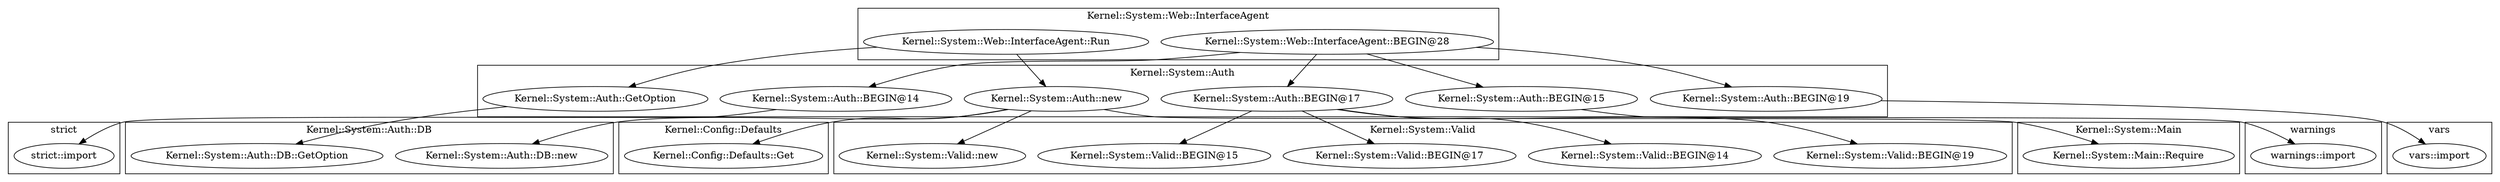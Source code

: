 digraph {
graph [overlap=false]
subgraph cluster_Kernel_System_Auth {
	label="Kernel::System::Auth";
	"Kernel::System::Auth::BEGIN@14";
	"Kernel::System::Auth::new";
	"Kernel::System::Auth::BEGIN@15";
	"Kernel::System::Auth::BEGIN@19";
	"Kernel::System::Auth::BEGIN@17";
	"Kernel::System::Auth::GetOption";
}
subgraph cluster_warnings {
	label="warnings";
	"warnings::import";
}
subgraph cluster_vars {
	label="vars";
	"vars::import";
}
subgraph cluster_strict {
	label="strict";
	"strict::import";
}
subgraph cluster_Kernel_System_Auth_DB {
	label="Kernel::System::Auth::DB";
	"Kernel::System::Auth::DB::GetOption";
	"Kernel::System::Auth::DB::new";
}
subgraph cluster_Kernel_Config_Defaults {
	label="Kernel::Config::Defaults";
	"Kernel::Config::Defaults::Get";
}
subgraph cluster_Kernel_System_Valid {
	label="Kernel::System::Valid";
	"Kernel::System::Valid::new";
	"Kernel::System::Valid::BEGIN@15";
	"Kernel::System::Valid::BEGIN@19";
	"Kernel::System::Valid::BEGIN@14";
	"Kernel::System::Valid::BEGIN@17";
}
subgraph cluster_Kernel_System_Web_InterfaceAgent {
	label="Kernel::System::Web::InterfaceAgent";
	"Kernel::System::Web::InterfaceAgent::Run";
	"Kernel::System::Web::InterfaceAgent::BEGIN@28";
}
subgraph cluster_Kernel_System_Main {
	label="Kernel::System::Main";
	"Kernel::System::Main::Require";
}
"Kernel::System::Auth::GetOption" -> "Kernel::System::Auth::DB::GetOption";
"Kernel::System::Web::InterfaceAgent::BEGIN@28" -> "Kernel::System::Auth::BEGIN@19";
"Kernel::System::Auth::new" -> "Kernel::Config::Defaults::Get";
"Kernel::System::Auth::new" -> "Kernel::System::Auth::DB::new";
"Kernel::System::Auth::new" -> "Kernel::System::Valid::new";
"Kernel::System::Web::InterfaceAgent::BEGIN@28" -> "Kernel::System::Auth::BEGIN@17";
"Kernel::System::Web::InterfaceAgent::Run" -> "Kernel::System::Auth::new";
"Kernel::System::Auth::BEGIN@15" -> "warnings::import";
"Kernel::System::Auth::BEGIN@17" -> "Kernel::System::Valid::BEGIN@19";
"Kernel::System::Auth::BEGIN@17" -> "Kernel::System::Valid::BEGIN@15";
"Kernel::System::Auth::BEGIN@17" -> "Kernel::System::Valid::BEGIN@14";
"Kernel::System::Auth::BEGIN@19" -> "vars::import";
"Kernel::System::Web::InterfaceAgent::BEGIN@28" -> "Kernel::System::Auth::BEGIN@15";
"Kernel::System::Web::InterfaceAgent::Run" -> "Kernel::System::Auth::GetOption";
"Kernel::System::Auth::BEGIN@17" -> "Kernel::System::Valid::BEGIN@17";
"Kernel::System::Web::InterfaceAgent::BEGIN@28" -> "Kernel::System::Auth::BEGIN@14";
"Kernel::System::Auth::new" -> "Kernel::System::Main::Require";
"Kernel::System::Auth::BEGIN@14" -> "strict::import";
}

